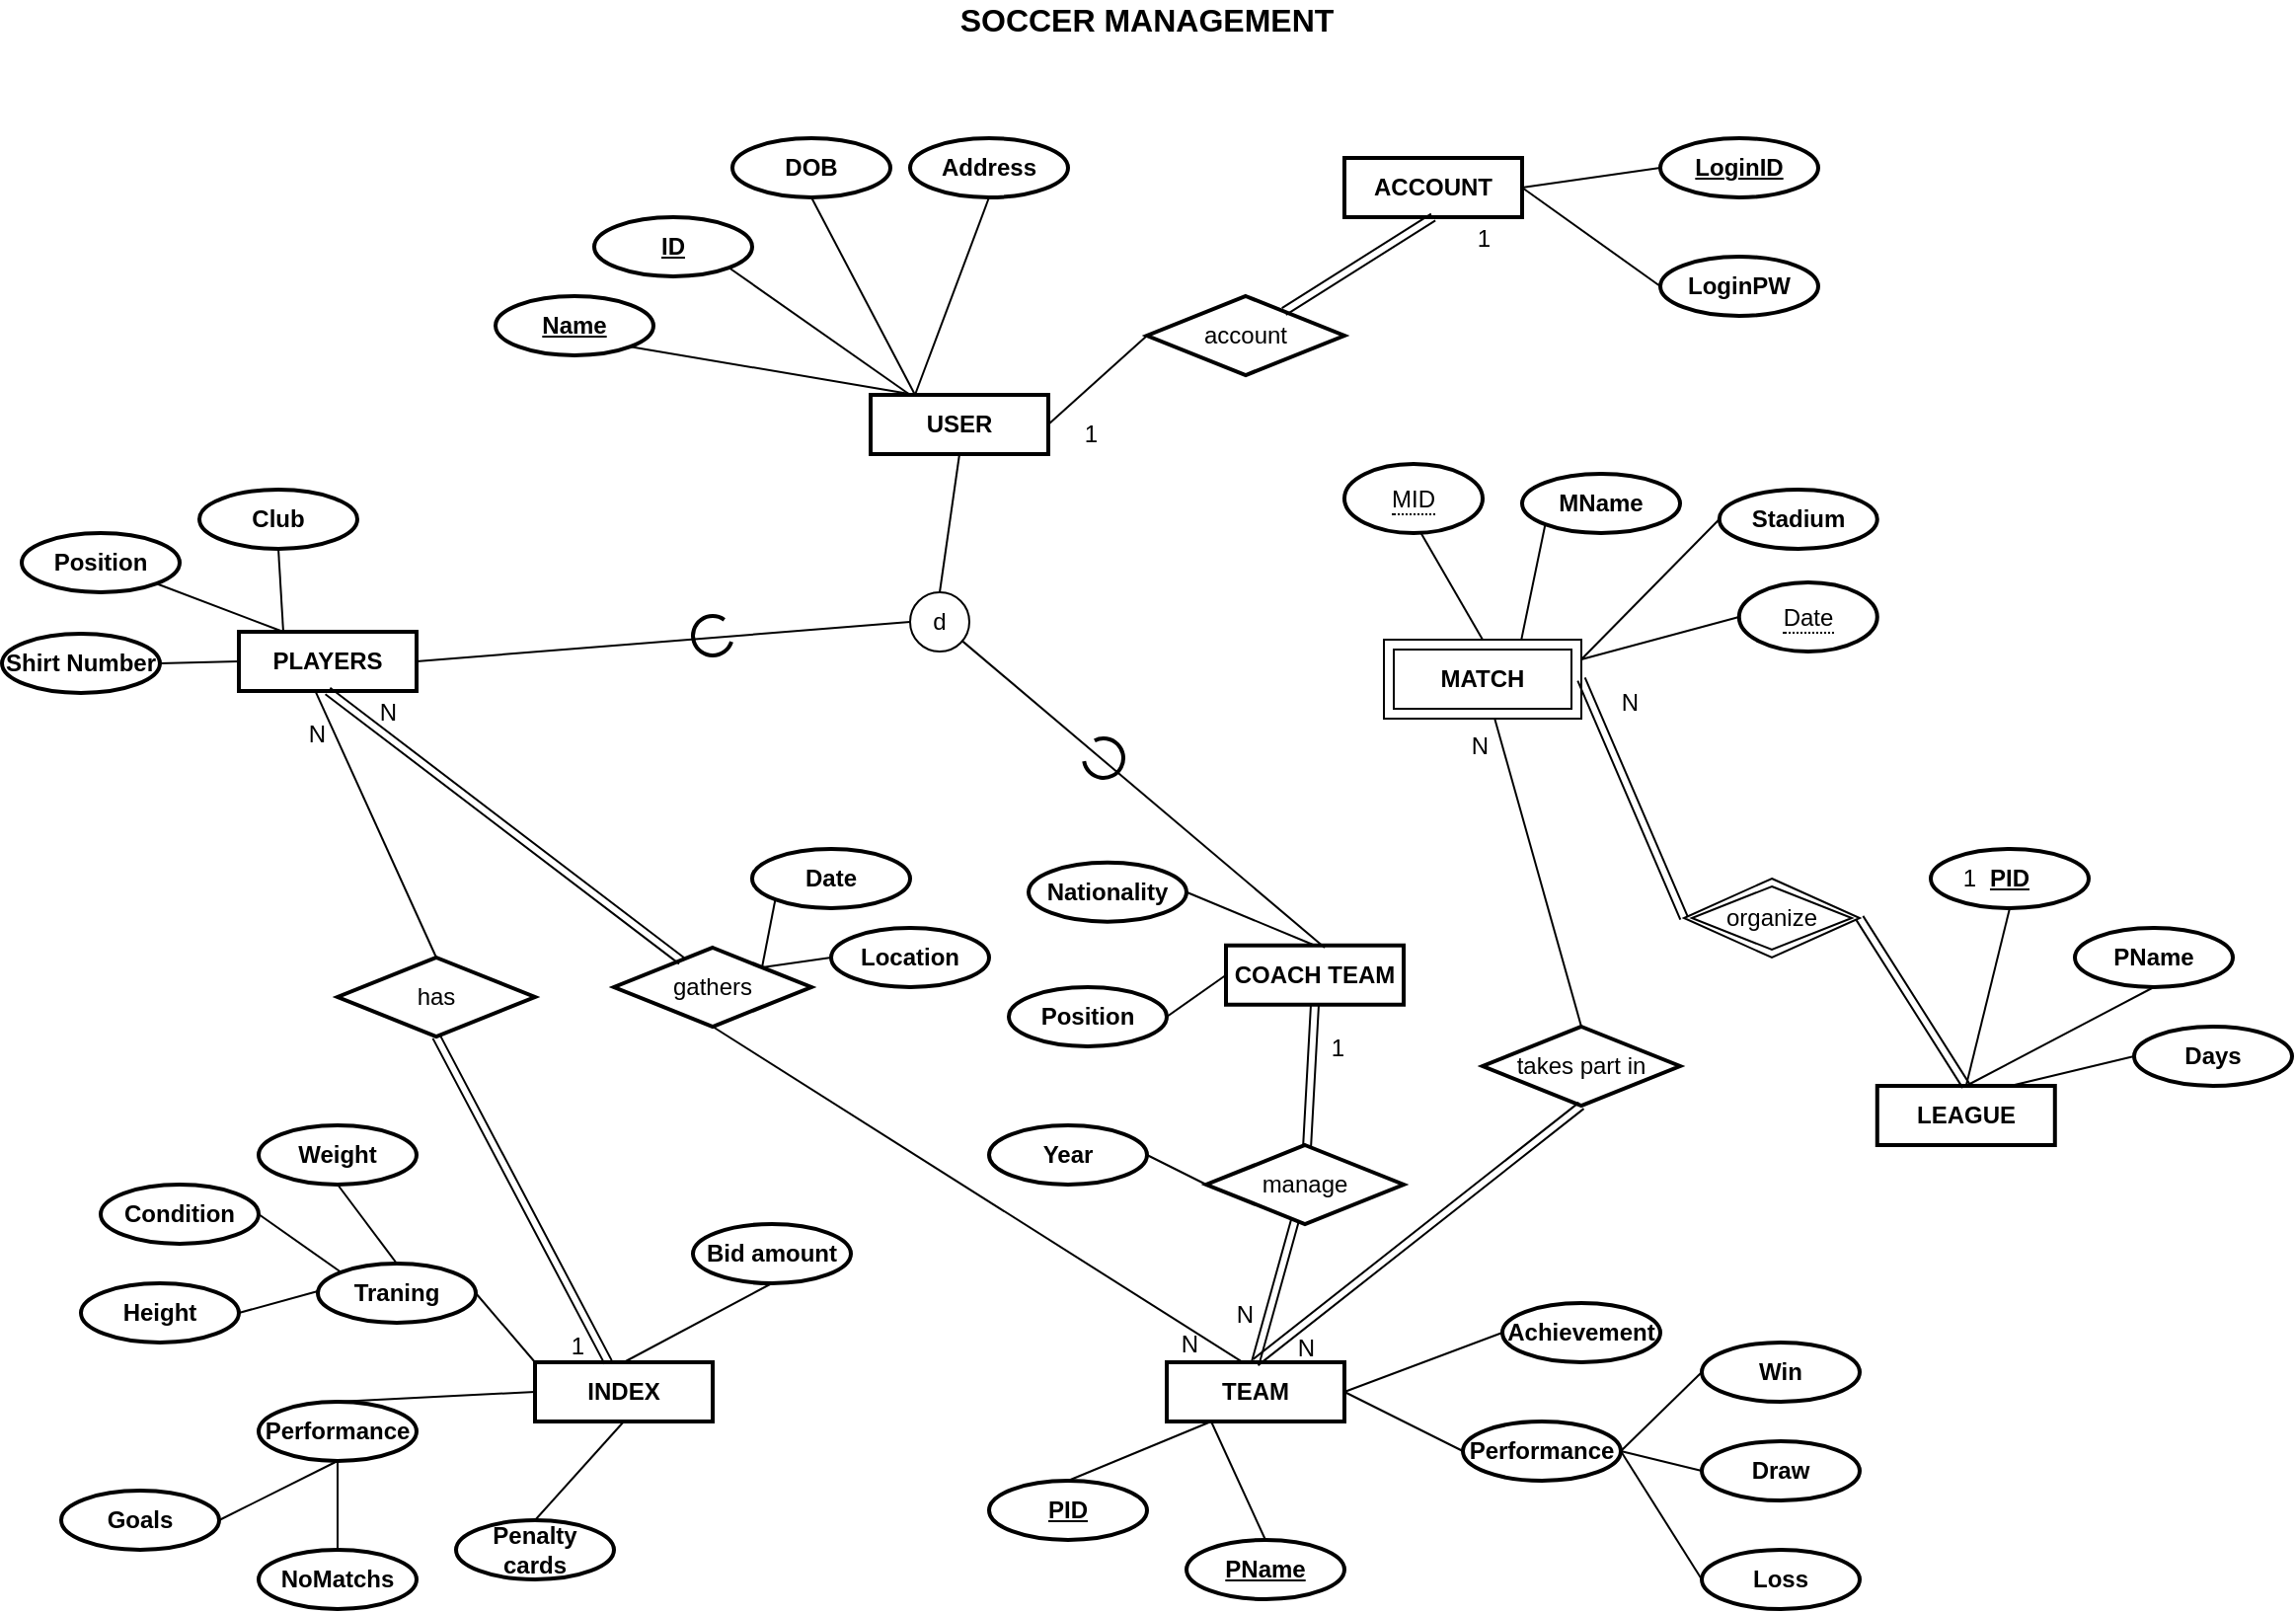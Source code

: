 <mxfile version="14.4.5" type="github">
  <diagram id="udH00ynw8GB3pCjKfQQe" name="Page-1">
    <mxGraphModel dx="1652" dy="1632" grid="1" gridSize="10" guides="1" tooltips="1" connect="1" arrows="1" fold="1" page="1" pageScale="1" pageWidth="827" pageHeight="1169" math="0" shadow="0">
      <root>
        <mxCell id="0" />
        <mxCell id="1" parent="0" />
        <mxCell id="oWUO9L_G3Eso75ve9gdb-1" value="TEAM" style="whiteSpace=wrap;html=1;align=center;fontStyle=1;strokeWidth=2;" parent="1" vertex="1">
          <mxGeometry x="440" y="490" width="90" height="30" as="geometry" />
        </mxCell>
        <mxCell id="oWUO9L_G3Eso75ve9gdb-2" value="COACH TEAM" style="whiteSpace=wrap;html=1;align=center;fontStyle=1;strokeWidth=2;" parent="1" vertex="1">
          <mxGeometry x="470" y="278.87" width="90" height="30" as="geometry" />
        </mxCell>
        <mxCell id="oWUO9L_G3Eso75ve9gdb-3" value="INDEX" style="whiteSpace=wrap;html=1;align=center;fontStyle=1;strokeWidth=2;" parent="1" vertex="1">
          <mxGeometry x="120" y="490" width="90" height="30" as="geometry" />
        </mxCell>
        <mxCell id="oWUO9L_G3Eso75ve9gdb-4" value="PLAYERS" style="whiteSpace=wrap;html=1;align=center;fontStyle=1;strokeWidth=2;" parent="1" vertex="1">
          <mxGeometry x="-30" y="120" width="90" height="30" as="geometry" />
        </mxCell>
        <mxCell id="oWUO9L_G3Eso75ve9gdb-5" value="Club" style="ellipse;whiteSpace=wrap;html=1;align=center;strokeWidth=2;fontStyle=1" parent="1" vertex="1">
          <mxGeometry x="-50" y="48" width="80" height="30" as="geometry" />
        </mxCell>
        <mxCell id="oWUO9L_G3Eso75ve9gdb-6" value="Shirt Number" style="ellipse;whiteSpace=wrap;html=1;align=center;strokeWidth=2;fontStyle=1" parent="1" vertex="1">
          <mxGeometry x="-150" y="121" width="80" height="30" as="geometry" />
        </mxCell>
        <mxCell id="oWUO9L_G3Eso75ve9gdb-7" value="Address" style="ellipse;whiteSpace=wrap;html=1;align=center;strokeWidth=2;fontStyle=1" parent="1" vertex="1">
          <mxGeometry x="310" y="-130" width="80" height="30" as="geometry" />
        </mxCell>
        <mxCell id="oWUO9L_G3Eso75ve9gdb-9" value="DOB" style="ellipse;whiteSpace=wrap;html=1;align=center;strokeWidth=2;fontStyle=1" parent="1" vertex="1">
          <mxGeometry x="220" y="-130" width="80" height="30" as="geometry" />
        </mxCell>
        <mxCell id="oWUO9L_G3Eso75ve9gdb-10" value="Name" style="ellipse;whiteSpace=wrap;html=1;align=center;strokeWidth=2;fontStyle=5" parent="1" vertex="1">
          <mxGeometry x="100" y="-50" width="80" height="30" as="geometry" />
        </mxCell>
        <mxCell id="oWUO9L_G3Eso75ve9gdb-11" value="ID" style="ellipse;whiteSpace=wrap;html=1;align=center;strokeWidth=2;fontStyle=5" parent="1" vertex="1">
          <mxGeometry x="150" y="-90" width="80" height="30" as="geometry" />
        </mxCell>
        <mxCell id="oWUO9L_G3Eso75ve9gdb-15" value="Performance" style="ellipse;whiteSpace=wrap;html=1;align=center;strokeWidth=2;fontStyle=1" parent="1" vertex="1">
          <mxGeometry x="-20" y="510" width="80" height="30" as="geometry" />
        </mxCell>
        <mxCell id="oWUO9L_G3Eso75ve9gdb-16" value="Penalty cards" style="ellipse;whiteSpace=wrap;html=1;align=center;strokeWidth=2;fontStyle=1" parent="1" vertex="1">
          <mxGeometry x="80" y="570" width="80" height="30" as="geometry" />
        </mxCell>
        <mxCell id="oWUO9L_G3Eso75ve9gdb-17" value="Goals" style="ellipse;whiteSpace=wrap;html=1;align=center;strokeWidth=2;fontStyle=1" parent="1" vertex="1">
          <mxGeometry x="-120" y="555" width="80" height="30" as="geometry" />
        </mxCell>
        <mxCell id="oWUO9L_G3Eso75ve9gdb-18" value="NoMatchs" style="ellipse;whiteSpace=wrap;html=1;align=center;strokeWidth=2;fontStyle=1" parent="1" vertex="1">
          <mxGeometry x="-20" y="585" width="80" height="30" as="geometry" />
        </mxCell>
        <mxCell id="oWUO9L_G3Eso75ve9gdb-19" value="Traning" style="ellipse;whiteSpace=wrap;html=1;align=center;strokeWidth=2;fontStyle=1" parent="1" vertex="1">
          <mxGeometry x="10" y="440" width="80" height="30" as="geometry" />
        </mxCell>
        <mxCell id="oWUO9L_G3Eso75ve9gdb-20" value="Weight" style="ellipse;whiteSpace=wrap;html=1;align=center;strokeWidth=2;fontStyle=1" parent="1" vertex="1">
          <mxGeometry x="-20" y="370" width="80" height="30" as="geometry" />
        </mxCell>
        <mxCell id="oWUO9L_G3Eso75ve9gdb-21" value="Height" style="ellipse;whiteSpace=wrap;html=1;align=center;strokeWidth=2;fontStyle=1" parent="1" vertex="1">
          <mxGeometry x="-110" y="450" width="80" height="30" as="geometry" />
        </mxCell>
        <mxCell id="oWUO9L_G3Eso75ve9gdb-23" value="Position" style="ellipse;whiteSpace=wrap;html=1;align=center;strokeWidth=2;fontStyle=1" parent="1" vertex="1">
          <mxGeometry x="-140" y="70" width="80" height="30" as="geometry" />
        </mxCell>
        <mxCell id="oWUO9L_G3Eso75ve9gdb-24" value="Bid amount" style="ellipse;whiteSpace=wrap;html=1;align=center;strokeWidth=2;fontStyle=1" parent="1" vertex="1">
          <mxGeometry x="200" y="420" width="80" height="30" as="geometry" />
        </mxCell>
        <mxCell id="oWUO9L_G3Eso75ve9gdb-27" value="Condition" style="ellipse;whiteSpace=wrap;html=1;align=center;strokeWidth=2;fontStyle=1" parent="1" vertex="1">
          <mxGeometry x="-100" y="400" width="80" height="30" as="geometry" />
        </mxCell>
        <mxCell id="oWUO9L_G3Eso75ve9gdb-29" value="PID" style="ellipse;whiteSpace=wrap;html=1;align=center;strokeWidth=2;fontStyle=5" parent="1" vertex="1">
          <mxGeometry x="350" y="550" width="80" height="30" as="geometry" />
        </mxCell>
        <mxCell id="oWUO9L_G3Eso75ve9gdb-30" value="PName" style="ellipse;whiteSpace=wrap;html=1;align=center;strokeWidth=2;fontStyle=5" parent="1" vertex="1">
          <mxGeometry x="450" y="580" width="80" height="30" as="geometry" />
        </mxCell>
        <mxCell id="oWUO9L_G3Eso75ve9gdb-36" value="Position" style="ellipse;whiteSpace=wrap;html=1;align=center;strokeWidth=2;fontStyle=1" parent="1" vertex="1">
          <mxGeometry x="360" y="300" width="80" height="30" as="geometry" />
        </mxCell>
        <mxCell id="oWUO9L_G3Eso75ve9gdb-38" value="Nationality" style="ellipse;whiteSpace=wrap;html=1;align=center;strokeWidth=2;fontStyle=1" parent="1" vertex="1">
          <mxGeometry x="370" y="236.87" width="80" height="30" as="geometry" />
        </mxCell>
        <mxCell id="oWUO9L_G3Eso75ve9gdb-39" value="" style="endArrow=none;html=1;rounded=0;exitX=0.25;exitY=0;exitDx=0;exitDy=0;entryX=0.5;entryY=1;entryDx=0;entryDy=0;" parent="1" source="DCwG-aBtx-RIxP0tlwsp-3" target="oWUO9L_G3Eso75ve9gdb-9" edge="1">
          <mxGeometry relative="1" as="geometry">
            <mxPoint x="180" y="240" as="sourcePoint" />
            <mxPoint x="340" y="240" as="targetPoint" />
          </mxGeometry>
        </mxCell>
        <mxCell id="oWUO9L_G3Eso75ve9gdb-40" value="" style="endArrow=none;html=1;rounded=0;exitX=0.25;exitY=0;exitDx=0;exitDy=0;entryX=0.5;entryY=1;entryDx=0;entryDy=0;" parent="1" source="oWUO9L_G3Eso75ve9gdb-4" edge="1" target="oWUO9L_G3Eso75ve9gdb-5">
          <mxGeometry relative="1" as="geometry">
            <mxPoint x="70" y="130" as="sourcePoint" />
            <mxPoint x="50" y="50" as="targetPoint" />
          </mxGeometry>
        </mxCell>
        <mxCell id="oWUO9L_G3Eso75ve9gdb-41" value="" style="endArrow=none;html=1;rounded=0;exitX=0.25;exitY=0;exitDx=0;exitDy=0;entryX=1;entryY=1;entryDx=0;entryDy=0;" parent="1" source="DCwG-aBtx-RIxP0tlwsp-3" target="oWUO9L_G3Eso75ve9gdb-10" edge="1">
          <mxGeometry relative="1" as="geometry">
            <mxPoint x="47.5" y="130" as="sourcePoint" />
            <mxPoint x="60" y="60" as="targetPoint" />
          </mxGeometry>
        </mxCell>
        <mxCell id="oWUO9L_G3Eso75ve9gdb-42" value="" style="endArrow=none;html=1;rounded=0;entryX=1;entryY=1;entryDx=0;entryDy=0;" parent="1" target="oWUO9L_G3Eso75ve9gdb-11" edge="1">
          <mxGeometry relative="1" as="geometry">
            <mxPoint x="310" as="sourcePoint" />
            <mxPoint x="-40" y="78" as="targetPoint" />
          </mxGeometry>
        </mxCell>
        <mxCell id="oWUO9L_G3Eso75ve9gdb-43" value="" style="endArrow=none;html=1;rounded=0;entryX=1;entryY=0.5;entryDx=0;entryDy=0;exitX=0;exitY=0.5;exitDx=0;exitDy=0;" parent="1" source="oWUO9L_G3Eso75ve9gdb-4" target="oWUO9L_G3Eso75ve9gdb-6" edge="1">
          <mxGeometry relative="1" as="geometry">
            <mxPoint x="-10" y="120" as="sourcePoint" />
            <mxPoint x="-70" y="105" as="targetPoint" />
          </mxGeometry>
        </mxCell>
        <mxCell id="oWUO9L_G3Eso75ve9gdb-44" value="" style="endArrow=none;html=1;rounded=0;entryX=0.5;entryY=1;entryDx=0;entryDy=0;exitX=0.25;exitY=0;exitDx=0;exitDy=0;" parent="1" source="DCwG-aBtx-RIxP0tlwsp-3" target="oWUO9L_G3Eso75ve9gdb-7" edge="1">
          <mxGeometry relative="1" as="geometry">
            <mxPoint x="-30" y="150" as="sourcePoint" />
            <mxPoint x="-60" y="175" as="targetPoint" />
          </mxGeometry>
        </mxCell>
        <mxCell id="oWUO9L_G3Eso75ve9gdb-45" value="" style="endArrow=none;html=1;rounded=0;entryX=1;entryY=1;entryDx=0;entryDy=0;exitX=0.25;exitY=0;exitDx=0;exitDy=0;" parent="1" source="oWUO9L_G3Eso75ve9gdb-4" target="oWUO9L_G3Eso75ve9gdb-23" edge="1">
          <mxGeometry relative="1" as="geometry">
            <mxPoint y="120" as="sourcePoint" />
            <mxPoint y="200" as="targetPoint" />
          </mxGeometry>
        </mxCell>
        <mxCell id="oWUO9L_G3Eso75ve9gdb-50" value="" style="endArrow=none;html=1;rounded=0;exitX=0.5;exitY=1;exitDx=0;exitDy=0;entryX=0.5;entryY=0;entryDx=0;entryDy=0;" parent="1" source="oWUO9L_G3Eso75ve9gdb-20" target="oWUO9L_G3Eso75ve9gdb-19" edge="1">
          <mxGeometry relative="1" as="geometry">
            <mxPoint x="330" y="430" as="sourcePoint" />
            <mxPoint x="490" y="430" as="targetPoint" />
          </mxGeometry>
        </mxCell>
        <mxCell id="oWUO9L_G3Eso75ve9gdb-51" value="" style="endArrow=none;html=1;rounded=0;exitX=1;exitY=0.5;exitDx=0;exitDy=0;entryX=0;entryY=0;entryDx=0;entryDy=0;" parent="1" source="oWUO9L_G3Eso75ve9gdb-27" target="oWUO9L_G3Eso75ve9gdb-19" edge="1">
          <mxGeometry relative="1" as="geometry">
            <mxPoint x="30" y="410" as="sourcePoint" />
            <mxPoint x="60" y="450" as="targetPoint" />
          </mxGeometry>
        </mxCell>
        <mxCell id="oWUO9L_G3Eso75ve9gdb-52" value="" style="endArrow=none;html=1;rounded=0;exitX=1;exitY=0.5;exitDx=0;exitDy=0;" parent="1" source="oWUO9L_G3Eso75ve9gdb-21" edge="1">
          <mxGeometry relative="1" as="geometry">
            <mxPoint x="-10" y="425" as="sourcePoint" />
            <mxPoint x="10" y="454" as="targetPoint" />
          </mxGeometry>
        </mxCell>
        <mxCell id="oWUO9L_G3Eso75ve9gdb-53" value="" style="endArrow=none;html=1;rounded=0;exitX=0.5;exitY=0;exitDx=0;exitDy=0;entryX=0;entryY=0.5;entryDx=0;entryDy=0;" parent="1" source="oWUO9L_G3Eso75ve9gdb-15" target="oWUO9L_G3Eso75ve9gdb-3" edge="1">
          <mxGeometry relative="1" as="geometry">
            <mxPoint x="-20" y="475" as="sourcePoint" />
            <mxPoint x="20" y="464" as="targetPoint" />
          </mxGeometry>
        </mxCell>
        <mxCell id="oWUO9L_G3Eso75ve9gdb-54" value="" style="endArrow=none;html=1;rounded=0;exitX=0.5;exitY=1;exitDx=0;exitDy=0;entryX=0.5;entryY=0;entryDx=0;entryDy=0;" parent="1" source="oWUO9L_G3Eso75ve9gdb-24" target="oWUO9L_G3Eso75ve9gdb-3" edge="1">
          <mxGeometry relative="1" as="geometry">
            <mxPoint x="30" y="520" as="sourcePoint" />
            <mxPoint x="130" y="515" as="targetPoint" />
          </mxGeometry>
        </mxCell>
        <mxCell id="oWUO9L_G3Eso75ve9gdb-55" value="" style="endArrow=none;html=1;rounded=0;exitX=0.5;exitY=1;exitDx=0;exitDy=0;entryX=0.5;entryY=0;entryDx=0;entryDy=0;" parent="1" source="oWUO9L_G3Eso75ve9gdb-3" target="oWUO9L_G3Eso75ve9gdb-16" edge="1">
          <mxGeometry relative="1" as="geometry">
            <mxPoint x="160" y="460" as="sourcePoint" />
            <mxPoint x="175" y="500" as="targetPoint" />
          </mxGeometry>
        </mxCell>
        <mxCell id="oWUO9L_G3Eso75ve9gdb-56" value="" style="endArrow=none;html=1;rounded=0;exitX=0.5;exitY=1;exitDx=0;exitDy=0;entryX=0.5;entryY=0;entryDx=0;entryDy=0;" parent="1" source="oWUO9L_G3Eso75ve9gdb-15" target="oWUO9L_G3Eso75ve9gdb-18" edge="1">
          <mxGeometry relative="1" as="geometry">
            <mxPoint x="175" y="530" as="sourcePoint" />
            <mxPoint x="130" y="580" as="targetPoint" />
          </mxGeometry>
        </mxCell>
        <mxCell id="oWUO9L_G3Eso75ve9gdb-57" value="" style="endArrow=none;html=1;rounded=0;exitX=0.5;exitY=1;exitDx=0;exitDy=0;entryX=1;entryY=0.5;entryDx=0;entryDy=0;" parent="1" source="oWUO9L_G3Eso75ve9gdb-15" target="oWUO9L_G3Eso75ve9gdb-17" edge="1">
          <mxGeometry relative="1" as="geometry">
            <mxPoint x="30" y="550" as="sourcePoint" />
            <mxPoint x="30" y="595" as="targetPoint" />
          </mxGeometry>
        </mxCell>
        <mxCell id="oWUO9L_G3Eso75ve9gdb-58" value="" style="endArrow=none;html=1;rounded=0;exitX=1;exitY=0.5;exitDx=0;exitDy=0;entryX=0;entryY=0;entryDx=0;entryDy=0;" parent="1" source="oWUO9L_G3Eso75ve9gdb-19" target="oWUO9L_G3Eso75ve9gdb-3" edge="1">
          <mxGeometry relative="1" as="geometry">
            <mxPoint x="30" y="520" as="sourcePoint" />
            <mxPoint x="130" y="515" as="targetPoint" />
          </mxGeometry>
        </mxCell>
        <mxCell id="oWUO9L_G3Eso75ve9gdb-60" value="" style="endArrow=none;html=1;rounded=0;entryX=1;entryY=0.5;entryDx=0;entryDy=0;exitX=0.5;exitY=0;exitDx=0;exitDy=0;" parent="1" source="oWUO9L_G3Eso75ve9gdb-2" target="oWUO9L_G3Eso75ve9gdb-38" edge="1">
          <mxGeometry relative="1" as="geometry">
            <mxPoint x="502.5" y="288.87" as="sourcePoint" />
            <mxPoint x="480" y="258.87" as="targetPoint" />
          </mxGeometry>
        </mxCell>
        <mxCell id="oWUO9L_G3Eso75ve9gdb-61" value="" style="endArrow=none;html=1;rounded=0;entryX=1;entryY=0.5;entryDx=0;entryDy=0;exitX=0;exitY=0.5;exitDx=0;exitDy=0;" parent="1" target="oWUO9L_G3Eso75ve9gdb-36" edge="1" source="oWUO9L_G3Eso75ve9gdb-2">
          <mxGeometry relative="1" as="geometry">
            <mxPoint x="515" y="279" as="sourcePoint" />
            <mxPoint x="579.04" y="240.28" as="targetPoint" />
          </mxGeometry>
        </mxCell>
        <mxCell id="oWUO9L_G3Eso75ve9gdb-63" value="" style="endArrow=none;html=1;rounded=0;exitX=0.5;exitY=0;exitDx=0;exitDy=0;entryX=0.25;entryY=1;entryDx=0;entryDy=0;" parent="1" source="oWUO9L_G3Eso75ve9gdb-29" target="oWUO9L_G3Eso75ve9gdb-1" edge="1">
          <mxGeometry relative="1" as="geometry">
            <mxPoint x="330" y="600" as="sourcePoint" />
            <mxPoint x="490" y="600" as="targetPoint" />
          </mxGeometry>
        </mxCell>
        <mxCell id="oWUO9L_G3Eso75ve9gdb-64" value="" style="endArrow=none;html=1;rounded=0;exitX=0.5;exitY=0;exitDx=0;exitDy=0;entryX=0.25;entryY=1;entryDx=0;entryDy=0;" parent="1" source="oWUO9L_G3Eso75ve9gdb-30" target="oWUO9L_G3Eso75ve9gdb-1" edge="1">
          <mxGeometry relative="1" as="geometry">
            <mxPoint x="400" y="560" as="sourcePoint" />
            <mxPoint x="472.5" y="530" as="targetPoint" />
          </mxGeometry>
        </mxCell>
        <mxCell id="oWUO9L_G3Eso75ve9gdb-65" value="Achievement" style="ellipse;whiteSpace=wrap;html=1;align=center;strokeWidth=2;fontStyle=1" parent="1" vertex="1">
          <mxGeometry x="610" y="460" width="80" height="30" as="geometry" />
        </mxCell>
        <mxCell id="oWUO9L_G3Eso75ve9gdb-67" value="Performance" style="ellipse;whiteSpace=wrap;html=1;align=center;strokeWidth=2;fontStyle=1" parent="1" vertex="1">
          <mxGeometry x="590" y="520" width="80" height="30" as="geometry" />
        </mxCell>
        <mxCell id="oWUO9L_G3Eso75ve9gdb-68" value="Draw" style="ellipse;whiteSpace=wrap;html=1;align=center;strokeWidth=2;fontStyle=1" parent="1" vertex="1">
          <mxGeometry x="711" y="530" width="80" height="30" as="geometry" />
        </mxCell>
        <mxCell id="oWUO9L_G3Eso75ve9gdb-69" value="Win" style="ellipse;whiteSpace=wrap;html=1;align=center;strokeWidth=2;fontStyle=1" parent="1" vertex="1">
          <mxGeometry x="711" y="480" width="80" height="30" as="geometry" />
        </mxCell>
        <mxCell id="oWUO9L_G3Eso75ve9gdb-70" value="Loss" style="ellipse;whiteSpace=wrap;html=1;align=center;strokeWidth=2;fontStyle=1" parent="1" vertex="1">
          <mxGeometry x="711" y="585" width="80" height="30" as="geometry" />
        </mxCell>
        <mxCell id="oWUO9L_G3Eso75ve9gdb-71" value="" style="endArrow=none;html=1;rounded=0;entryX=0;entryY=0.5;entryDx=0;entryDy=0;exitX=1;exitY=0.5;exitDx=0;exitDy=0;" parent="1" source="oWUO9L_G3Eso75ve9gdb-1" target="oWUO9L_G3Eso75ve9gdb-65" edge="1">
          <mxGeometry relative="1" as="geometry">
            <mxPoint x="330" y="430" as="sourcePoint" />
            <mxPoint x="490" y="430" as="targetPoint" />
          </mxGeometry>
        </mxCell>
        <mxCell id="oWUO9L_G3Eso75ve9gdb-72" value="" style="endArrow=none;html=1;rounded=0;entryX=0;entryY=0.5;entryDx=0;entryDy=0;exitX=1;exitY=0.5;exitDx=0;exitDy=0;" parent="1" source="oWUO9L_G3Eso75ve9gdb-1" target="oWUO9L_G3Eso75ve9gdb-67" edge="1">
          <mxGeometry relative="1" as="geometry">
            <mxPoint x="540" y="515" as="sourcePoint" />
            <mxPoint x="620" y="485" as="targetPoint" />
          </mxGeometry>
        </mxCell>
        <mxCell id="oWUO9L_G3Eso75ve9gdb-73" value="" style="endArrow=none;html=1;rounded=0;entryX=0;entryY=0.5;entryDx=0;entryDy=0;exitX=1;exitY=0.5;exitDx=0;exitDy=0;" parent="1" source="oWUO9L_G3Eso75ve9gdb-67" target="oWUO9L_G3Eso75ve9gdb-69" edge="1">
          <mxGeometry relative="1" as="geometry">
            <mxPoint x="540" y="515" as="sourcePoint" />
            <mxPoint x="600" y="545" as="targetPoint" />
          </mxGeometry>
        </mxCell>
        <mxCell id="oWUO9L_G3Eso75ve9gdb-74" value="" style="endArrow=none;html=1;rounded=0;entryX=0;entryY=0.5;entryDx=0;entryDy=0;exitX=1;exitY=0.5;exitDx=0;exitDy=0;" parent="1" source="oWUO9L_G3Eso75ve9gdb-67" target="oWUO9L_G3Eso75ve9gdb-68" edge="1">
          <mxGeometry relative="1" as="geometry">
            <mxPoint x="680" y="545" as="sourcePoint" />
            <mxPoint x="721" y="505" as="targetPoint" />
          </mxGeometry>
        </mxCell>
        <mxCell id="oWUO9L_G3Eso75ve9gdb-75" value="" style="endArrow=none;html=1;rounded=0;entryX=0;entryY=0.5;entryDx=0;entryDy=0;exitX=1;exitY=0.5;exitDx=0;exitDy=0;" parent="1" source="oWUO9L_G3Eso75ve9gdb-67" target="oWUO9L_G3Eso75ve9gdb-70" edge="1">
          <mxGeometry relative="1" as="geometry">
            <mxPoint x="680" y="545" as="sourcePoint" />
            <mxPoint x="721" y="555" as="targetPoint" />
          </mxGeometry>
        </mxCell>
        <mxCell id="oWUO9L_G3Eso75ve9gdb-76" value="has" style="shape=rhombus;perimeter=rhombusPerimeter;whiteSpace=wrap;html=1;align=center;strokeWidth=2;" parent="1" vertex="1">
          <mxGeometry x="20" y="285" width="100" height="40" as="geometry" />
        </mxCell>
        <mxCell id="oWUO9L_G3Eso75ve9gdb-78" value="gathers" style="shape=rhombus;perimeter=rhombusPerimeter;whiteSpace=wrap;html=1;align=center;strokeWidth=2;" parent="1" vertex="1">
          <mxGeometry x="160" y="280" width="100" height="40" as="geometry" />
        </mxCell>
        <mxCell id="oWUO9L_G3Eso75ve9gdb-79" value="manage" style="shape=rhombus;perimeter=rhombusPerimeter;whiteSpace=wrap;html=1;align=center;strokeWidth=2;" parent="1" vertex="1">
          <mxGeometry x="460" y="380" width="100" height="40" as="geometry" />
        </mxCell>
        <mxCell id="oWUO9L_G3Eso75ve9gdb-80" value="takes part in" style="shape=rhombus;perimeter=rhombusPerimeter;whiteSpace=wrap;html=1;align=center;strokeWidth=2;" parent="1" vertex="1">
          <mxGeometry x="600" y="320" width="100" height="40" as="geometry" />
        </mxCell>
        <mxCell id="oWUO9L_G3Eso75ve9gdb-83" value="" style="shape=link;html=1;rounded=0;exitX=0.342;exitY=0.165;exitDx=0;exitDy=0;entryX=0.5;entryY=1;entryDx=0;entryDy=0;exitPerimeter=0;" parent="1" source="oWUO9L_G3Eso75ve9gdb-78" target="oWUO9L_G3Eso75ve9gdb-4" edge="1">
          <mxGeometry relative="1" as="geometry">
            <mxPoint x="325" y="330" as="sourcePoint" />
            <mxPoint x="450" y="515" as="targetPoint" />
          </mxGeometry>
        </mxCell>
        <mxCell id="oWUO9L_G3Eso75ve9gdb-84" value="N" style="resizable=0;html=1;align=right;verticalAlign=bottom;" parent="oWUO9L_G3Eso75ve9gdb-83" connectable="0" vertex="1">
          <mxGeometry x="1" relative="1" as="geometry">
            <mxPoint x="35.31" y="20.09" as="offset" />
          </mxGeometry>
        </mxCell>
        <mxCell id="oWUO9L_G3Eso75ve9gdb-85" value="" style="shape=link;html=1;rounded=0;entryX=0.5;entryY=1;entryDx=0;entryDy=0;" parent="1" source="oWUO9L_G3Eso75ve9gdb-79" target="oWUO9L_G3Eso75ve9gdb-2" edge="1">
          <mxGeometry relative="1" as="geometry">
            <mxPoint x="140" y="288.87" as="sourcePoint" />
            <mxPoint x="300" y="288.87" as="targetPoint" />
          </mxGeometry>
        </mxCell>
        <mxCell id="oWUO9L_G3Eso75ve9gdb-86" value="1" style="resizable=0;html=1;align=right;verticalAlign=bottom;" parent="oWUO9L_G3Eso75ve9gdb-85" connectable="0" vertex="1">
          <mxGeometry x="1" relative="1" as="geometry">
            <mxPoint x="15.12" y="30.74" as="offset" />
          </mxGeometry>
        </mxCell>
        <mxCell id="oWUO9L_G3Eso75ve9gdb-87" value="" style="shape=link;html=1;rounded=0;entryX=0.5;entryY=0;entryDx=0;entryDy=0;" parent="1" source="oWUO9L_G3Eso75ve9gdb-79" target="oWUO9L_G3Eso75ve9gdb-1" edge="1">
          <mxGeometry relative="1" as="geometry">
            <mxPoint x="606.495" y="406.598" as="sourcePoint" />
            <mxPoint x="670" y="355" as="targetPoint" />
          </mxGeometry>
        </mxCell>
        <mxCell id="oWUO9L_G3Eso75ve9gdb-88" value="N" style="resizable=0;html=1;align=right;verticalAlign=bottom;" parent="oWUO9L_G3Eso75ve9gdb-87" connectable="0" vertex="1">
          <mxGeometry x="1" relative="1" as="geometry">
            <mxPoint x="30.23" y="1.81" as="offset" />
          </mxGeometry>
        </mxCell>
        <mxCell id="oWUO9L_G3Eso75ve9gdb-89" value="" style="shape=link;html=1;rounded=0;exitX=0.5;exitY=1;exitDx=0;exitDy=0;" parent="1" source="oWUO9L_G3Eso75ve9gdb-76" target="oWUO9L_G3Eso75ve9gdb-3" edge="1">
          <mxGeometry relative="1" as="geometry">
            <mxPoint x="330" y="340" as="sourcePoint" />
            <mxPoint x="490" y="340" as="targetPoint" />
          </mxGeometry>
        </mxCell>
        <mxCell id="oWUO9L_G3Eso75ve9gdb-90" value="1" style="resizable=0;html=1;align=right;verticalAlign=bottom;" parent="oWUO9L_G3Eso75ve9gdb-89" connectable="0" vertex="1">
          <mxGeometry x="1" relative="1" as="geometry">
            <mxPoint x="-11.97" y="0.17" as="offset" />
          </mxGeometry>
        </mxCell>
        <mxCell id="oWUO9L_G3Eso75ve9gdb-91" value="" style="endArrow=none;html=1;rounded=0;exitX=0.433;exitY=1.02;exitDx=0;exitDy=0;exitPerimeter=0;entryX=0.5;entryY=0;entryDx=0;entryDy=0;" parent="1" source="oWUO9L_G3Eso75ve9gdb-4" target="oWUO9L_G3Eso75ve9gdb-76" edge="1">
          <mxGeometry relative="1" as="geometry">
            <mxPoint x="330" y="340" as="sourcePoint" />
            <mxPoint x="490" y="340" as="targetPoint" />
          </mxGeometry>
        </mxCell>
        <mxCell id="oWUO9L_G3Eso75ve9gdb-92" value="N" style="resizable=0;html=1;align=right;verticalAlign=bottom;" parent="1" connectable="0" vertex="1">
          <mxGeometry x="52.997" y="179.999" as="geometry">
            <mxPoint x="-38" y="1" as="offset" />
          </mxGeometry>
        </mxCell>
        <mxCell id="oWUO9L_G3Eso75ve9gdb-93" value="" style="shape=link;html=1;rounded=0;entryX=0.5;entryY=0;entryDx=0;entryDy=0;exitX=0.5;exitY=1;exitDx=0;exitDy=0;" parent="1" source="oWUO9L_G3Eso75ve9gdb-80" target="oWUO9L_G3Eso75ve9gdb-1" edge="1">
          <mxGeometry relative="1" as="geometry">
            <mxPoint x="330" y="340" as="sourcePoint" />
            <mxPoint x="490" y="340" as="targetPoint" />
          </mxGeometry>
        </mxCell>
        <mxCell id="oWUO9L_G3Eso75ve9gdb-94" value="N" style="resizable=0;html=1;align=right;verticalAlign=bottom;" parent="oWUO9L_G3Eso75ve9gdb-93" connectable="0" vertex="1">
          <mxGeometry x="1" relative="1" as="geometry">
            <mxPoint x="-28.98" y="-0.19" as="offset" />
          </mxGeometry>
        </mxCell>
        <mxCell id="oWUO9L_G3Eso75ve9gdb-95" value="" style="endArrow=none;html=1;rounded=0;entryX=0.5;entryY=1;entryDx=0;entryDy=0;exitX=0.5;exitY=0;exitDx=0;exitDy=0;" parent="1" source="oWUO9L_G3Eso75ve9gdb-80" edge="1">
          <mxGeometry relative="1" as="geometry">
            <mxPoint x="330" y="340" as="sourcePoint" />
            <mxPoint x="605" y="160" as="targetPoint" />
          </mxGeometry>
        </mxCell>
        <mxCell id="oWUO9L_G3Eso75ve9gdb-99" value="Date" style="ellipse;whiteSpace=wrap;html=1;align=center;strokeWidth=2;fontStyle=1" parent="1" vertex="1">
          <mxGeometry x="230" y="230" width="80" height="30" as="geometry" />
        </mxCell>
        <mxCell id="oWUO9L_G3Eso75ve9gdb-100" value="Location" style="ellipse;whiteSpace=wrap;html=1;align=center;strokeWidth=2;fontStyle=1" parent="1" vertex="1">
          <mxGeometry x="270" y="270" width="80" height="30" as="geometry" />
        </mxCell>
        <mxCell id="oWUO9L_G3Eso75ve9gdb-101" value="" style="endArrow=none;html=1;rounded=0;entryX=0;entryY=1;entryDx=0;entryDy=0;exitX=1;exitY=0;exitDx=0;exitDy=0;" parent="1" source="oWUO9L_G3Eso75ve9gdb-78" target="oWUO9L_G3Eso75ve9gdb-99" edge="1">
          <mxGeometry relative="1" as="geometry">
            <mxPoint x="330" y="340" as="sourcePoint" />
            <mxPoint x="490" y="340" as="targetPoint" />
          </mxGeometry>
        </mxCell>
        <mxCell id="oWUO9L_G3Eso75ve9gdb-102" value="" style="endArrow=none;html=1;rounded=0;entryX=0;entryY=0.5;entryDx=0;entryDy=0;exitX=1;exitY=0;exitDx=0;exitDy=0;" parent="1" source="oWUO9L_G3Eso75ve9gdb-78" target="oWUO9L_G3Eso75ve9gdb-100" edge="1">
          <mxGeometry relative="1" as="geometry">
            <mxPoint x="285" y="335" as="sourcePoint" />
            <mxPoint x="311.716" y="285.607" as="targetPoint" />
          </mxGeometry>
        </mxCell>
        <mxCell id="oWUO9L_G3Eso75ve9gdb-103" value="Year" style="ellipse;whiteSpace=wrap;html=1;align=center;strokeWidth=2;fontStyle=1" parent="1" vertex="1">
          <mxGeometry x="350" y="370" width="80" height="30" as="geometry" />
        </mxCell>
        <mxCell id="oWUO9L_G3Eso75ve9gdb-104" value="" style="endArrow=none;html=1;rounded=0;entryX=1;entryY=0.5;entryDx=0;entryDy=0;exitX=0;exitY=0.5;exitDx=0;exitDy=0;" parent="1" target="oWUO9L_G3Eso75ve9gdb-103" edge="1" source="oWUO9L_G3Eso75ve9gdb-79">
          <mxGeometry relative="1" as="geometry">
            <mxPoint x="440" y="358.87" as="sourcePoint" />
            <mxPoint x="300" y="288.87" as="targetPoint" />
          </mxGeometry>
        </mxCell>
        <mxCell id="oWUO9L_G3Eso75ve9gdb-107" value="" style="endArrow=none;html=1;rounded=0;entryX=0;entryY=0.5;entryDx=0;entryDy=0;exitX=1;exitY=0.25;exitDx=0;exitDy=0;" parent="1" source="arUYGnkb_9BR7SVIHVMS-79" edge="1" target="arUYGnkb_9BR7SVIHVMS-84">
          <mxGeometry relative="1" as="geometry">
            <mxPoint x="330" y="340" as="sourcePoint" />
            <mxPoint x="480" y="90" as="targetPoint" />
          </mxGeometry>
        </mxCell>
        <mxCell id="oWUO9L_G3Eso75ve9gdb-109" value="SOCCER MANAGEMENT" style="text;html=1;strokeColor=none;fillColor=none;align=center;verticalAlign=middle;whiteSpace=wrap;rounded=0;fontStyle=1;fontSize=16;" parent="1" vertex="1">
          <mxGeometry x="329.89" y="-200" width="200" height="20" as="geometry" />
        </mxCell>
        <mxCell id="oWUO9L_G3Eso75ve9gdb-110" value="" style="endArrow=none;html=1;rounded=0;fontSize=16;entryX=0.422;entryY=-0.01;entryDx=0;entryDy=0;entryPerimeter=0;exitX=0.5;exitY=1;exitDx=0;exitDy=0;" parent="1" source="oWUO9L_G3Eso75ve9gdb-78" target="oWUO9L_G3Eso75ve9gdb-1" edge="1">
          <mxGeometry relative="1" as="geometry">
            <mxPoint x="230" y="330" as="sourcePoint" />
            <mxPoint x="390" y="330" as="targetPoint" />
          </mxGeometry>
        </mxCell>
        <mxCell id="oWUO9L_G3Eso75ve9gdb-111" value="N" style="resizable=0;html=1;align=right;verticalAlign=bottom;" parent="oWUO9L_G3Eso75ve9gdb-110" connectable="0" vertex="1">
          <mxGeometry x="1" relative="1" as="geometry">
            <mxPoint x="7.06" y="-14.67" as="offset" />
          </mxGeometry>
        </mxCell>
        <mxCell id="arUYGnkb_9BR7SVIHVMS-49" value="LEAGUE" style="whiteSpace=wrap;html=1;align=center;fontStyle=1;strokeWidth=2;" parent="1" vertex="1">
          <mxGeometry x="799.89" y="350" width="90" height="30" as="geometry" />
        </mxCell>
        <mxCell id="arUYGnkb_9BR7SVIHVMS-50" value="PID" style="ellipse;whiteSpace=wrap;html=1;align=center;strokeWidth=2;fontStyle=5" parent="1" vertex="1">
          <mxGeometry x="827" y="230" width="80" height="30" as="geometry" />
        </mxCell>
        <mxCell id="arUYGnkb_9BR7SVIHVMS-51" value="PName" style="ellipse;whiteSpace=wrap;html=1;align=center;strokeWidth=2;fontStyle=1" parent="1" vertex="1">
          <mxGeometry x="900" y="270" width="80" height="30" as="geometry" />
        </mxCell>
        <mxCell id="arUYGnkb_9BR7SVIHVMS-52" value="Days" style="ellipse;whiteSpace=wrap;html=1;align=center;strokeWidth=2;fontStyle=1" parent="1" vertex="1">
          <mxGeometry x="930" y="320" width="80" height="30" as="geometry" />
        </mxCell>
        <mxCell id="arUYGnkb_9BR7SVIHVMS-53" value="" style="endArrow=none;html=1;rounded=0;exitX=0.5;exitY=1;exitDx=0;exitDy=0;entryX=0.5;entryY=0;entryDx=0;entryDy=0;" parent="1" source="arUYGnkb_9BR7SVIHVMS-50" target="arUYGnkb_9BR7SVIHVMS-49" edge="1">
          <mxGeometry relative="1" as="geometry">
            <mxPoint x="709.89" y="234" as="sourcePoint" />
            <mxPoint x="869.89" y="234" as="targetPoint" />
          </mxGeometry>
        </mxCell>
        <mxCell id="arUYGnkb_9BR7SVIHVMS-54" value="" style="endArrow=none;html=1;rounded=0;exitX=0.5;exitY=1;exitDx=0;exitDy=0;entryX=0.5;entryY=0;entryDx=0;entryDy=0;" parent="1" source="arUYGnkb_9BR7SVIHVMS-51" target="arUYGnkb_9BR7SVIHVMS-49" edge="1">
          <mxGeometry relative="1" as="geometry">
            <mxPoint x="918.174" y="77.607" as="sourcePoint" />
            <mxPoint x="972.39" y="124" as="targetPoint" />
          </mxGeometry>
        </mxCell>
        <mxCell id="arUYGnkb_9BR7SVIHVMS-56" value="" style="endArrow=none;html=1;rounded=0;exitX=0;exitY=0.5;exitDx=0;exitDy=0;entryX=0.75;entryY=0;entryDx=0;entryDy=0;" parent="1" source="arUYGnkb_9BR7SVIHVMS-52" target="arUYGnkb_9BR7SVIHVMS-49" edge="1">
          <mxGeometry relative="1" as="geometry">
            <mxPoint x="1089.89" y="72" as="sourcePoint" />
            <mxPoint x="1030" y="120" as="targetPoint" />
          </mxGeometry>
        </mxCell>
        <mxCell id="arUYGnkb_9BR7SVIHVMS-58" value="organize" style="shape=rhombus;double=1;perimeter=rhombusPerimeter;whiteSpace=wrap;html=1;align=center;" parent="1" vertex="1">
          <mxGeometry x="702.0" y="245" width="89" height="40" as="geometry" />
        </mxCell>
        <mxCell id="arUYGnkb_9BR7SVIHVMS-71" value="MName" style="ellipse;whiteSpace=wrap;html=1;align=center;strokeWidth=2;fontStyle=1" parent="1" vertex="1">
          <mxGeometry x="620" y="40" width="80" height="30" as="geometry" />
        </mxCell>
        <mxCell id="arUYGnkb_9BR7SVIHVMS-73" value="Stadium" style="ellipse;whiteSpace=wrap;html=1;align=center;strokeWidth=2;fontStyle=1" parent="1" vertex="1">
          <mxGeometry x="719.89" y="48" width="80" height="30" as="geometry" />
        </mxCell>
        <mxCell id="arUYGnkb_9BR7SVIHVMS-74" value="" style="endArrow=none;html=1;rounded=0;entryX=0.5;entryY=0;entryDx=0;entryDy=0;" parent="1" target="arUYGnkb_9BR7SVIHVMS-79" edge="1">
          <mxGeometry relative="1" as="geometry">
            <mxPoint x="568.548" y="69.654" as="sourcePoint" />
            <mxPoint x="512.5" y="172" as="targetPoint" />
          </mxGeometry>
        </mxCell>
        <mxCell id="arUYGnkb_9BR7SVIHVMS-75" value="" style="endArrow=none;html=1;rounded=0;exitX=0;exitY=1;exitDx=0;exitDy=0;entryX=0.693;entryY=0.039;entryDx=0;entryDy=0;entryPerimeter=0;" parent="1" source="arUYGnkb_9BR7SVIHVMS-71" target="arUYGnkb_9BR7SVIHVMS-79" edge="1">
          <mxGeometry relative="1" as="geometry">
            <mxPoint x="648.284" y="145.607" as="sourcePoint" />
            <mxPoint x="535" y="172" as="targetPoint" />
          </mxGeometry>
        </mxCell>
        <mxCell id="arUYGnkb_9BR7SVIHVMS-77" value="" style="endArrow=none;html=1;rounded=0;exitX=0;exitY=0.5;exitDx=0;exitDy=0;entryX=1;entryY=0.25;entryDx=0;entryDy=0;" parent="1" source="arUYGnkb_9BR7SVIHVMS-73" target="arUYGnkb_9BR7SVIHVMS-79" edge="1">
          <mxGeometry relative="1" as="geometry">
            <mxPoint x="820" y="140" as="sourcePoint" />
            <mxPoint x="580" y="179.5" as="targetPoint" />
          </mxGeometry>
        </mxCell>
        <mxCell id="arUYGnkb_9BR7SVIHVMS-78" value="N" style="resizable=0;html=1;align=right;verticalAlign=bottom;" parent="1" connectable="0" vertex="1">
          <mxGeometry x="740.002" y="236.865" as="geometry">
            <mxPoint x="-137" y="-50" as="offset" />
          </mxGeometry>
        </mxCell>
        <mxCell id="arUYGnkb_9BR7SVIHVMS-79" value="MATCH" style="shape=ext;margin=3;double=1;whiteSpace=wrap;html=1;align=center;fontStyle=1" parent="1" vertex="1">
          <mxGeometry x="550" y="124" width="100" height="40" as="geometry" />
        </mxCell>
        <mxCell id="arUYGnkb_9BR7SVIHVMS-84" value="&lt;span style=&quot;border-bottom: 1px dotted&quot;&gt;Date&lt;/span&gt;" style="ellipse;whiteSpace=wrap;html=1;align=center;strokeWidth=2;" parent="1" vertex="1">
          <mxGeometry x="729.89" y="95" width="70" height="35" as="geometry" />
        </mxCell>
        <mxCell id="arUYGnkb_9BR7SVIHVMS-85" value="&lt;span style=&quot;border-bottom: 1px dotted&quot;&gt;MID&lt;/span&gt;" style="ellipse;whiteSpace=wrap;html=1;align=center;strokeWidth=2;" parent="1" vertex="1">
          <mxGeometry x="530" y="35" width="70" height="35" as="geometry" />
        </mxCell>
        <mxCell id="arUYGnkb_9BR7SVIHVMS-86" value="" style="shape=link;html=1;rounded=0;entryX=1;entryY=0.5;entryDx=0;entryDy=0;exitX=0;exitY=0.5;exitDx=0;exitDy=0;" parent="1" source="arUYGnkb_9BR7SVIHVMS-58" target="arUYGnkb_9BR7SVIHVMS-79" edge="1">
          <mxGeometry relative="1" as="geometry">
            <mxPoint x="560" y="300" as="sourcePoint" />
            <mxPoint x="488.97" y="500.21" as="targetPoint" />
          </mxGeometry>
        </mxCell>
        <mxCell id="arUYGnkb_9BR7SVIHVMS-87" value="N" style="resizable=0;html=1;align=right;verticalAlign=bottom;" parent="arUYGnkb_9BR7SVIHVMS-86" connectable="0" vertex="1">
          <mxGeometry x="1" relative="1" as="geometry">
            <mxPoint x="29.4" y="19.97" as="offset" />
          </mxGeometry>
        </mxCell>
        <mxCell id="arUYGnkb_9BR7SVIHVMS-88" value="" style="shape=link;html=1;rounded=0;entryX=1;entryY=0.5;entryDx=0;entryDy=0;exitX=0.5;exitY=0;exitDx=0;exitDy=0;" parent="1" source="arUYGnkb_9BR7SVIHVMS-49" target="arUYGnkb_9BR7SVIHVMS-58" edge="1">
          <mxGeometry relative="1" as="geometry">
            <mxPoint x="781" y="139.0" as="sourcePoint" />
            <mxPoint x="660" y="154.0" as="targetPoint" />
          </mxGeometry>
        </mxCell>
        <mxCell id="arUYGnkb_9BR7SVIHVMS-89" value="1" style="resizable=0;html=1;align=right;verticalAlign=bottom;" parent="arUYGnkb_9BR7SVIHVMS-88" connectable="0" vertex="1">
          <mxGeometry x="1" relative="1" as="geometry">
            <mxPoint x="59.8" y="-11.98" as="offset" />
          </mxGeometry>
        </mxCell>
        <mxCell id="DCwG-aBtx-RIxP0tlwsp-3" value="USER" style="whiteSpace=wrap;html=1;align=center;fontStyle=1;strokeWidth=2;" vertex="1" parent="1">
          <mxGeometry x="290" width="90" height="30" as="geometry" />
        </mxCell>
        <mxCell id="DCwG-aBtx-RIxP0tlwsp-4" value="" style="endArrow=none;html=1;rounded=0;entryX=1;entryY=0.5;entryDx=0;entryDy=0;exitX=0;exitY=0.5;exitDx=0;exitDy=0;" edge="1" parent="1" source="DCwG-aBtx-RIxP0tlwsp-9" target="oWUO9L_G3Eso75ve9gdb-4">
          <mxGeometry relative="1" as="geometry">
            <mxPoint x="280" y="110" as="sourcePoint" />
            <mxPoint x="-60" y="620" as="targetPoint" />
          </mxGeometry>
        </mxCell>
        <mxCell id="DCwG-aBtx-RIxP0tlwsp-7" value="" style="endArrow=none;html=1;rounded=0;" edge="1" parent="1" target="DCwG-aBtx-RIxP0tlwsp-9">
          <mxGeometry relative="1" as="geometry">
            <mxPoint x="520" y="280" as="sourcePoint" />
            <mxPoint x="320" y="120" as="targetPoint" />
          </mxGeometry>
        </mxCell>
        <mxCell id="DCwG-aBtx-RIxP0tlwsp-9" value="d" style="ellipse;whiteSpace=wrap;html=1;aspect=fixed;" vertex="1" parent="1">
          <mxGeometry x="310" y="100" width="30" height="30" as="geometry" />
        </mxCell>
        <mxCell id="DCwG-aBtx-RIxP0tlwsp-11" value="" style="endArrow=none;html=1;rounded=0;entryX=0.5;entryY=1;entryDx=0;entryDy=0;exitX=0.5;exitY=0;exitDx=0;exitDy=0;" edge="1" parent="1" source="DCwG-aBtx-RIxP0tlwsp-9" target="DCwG-aBtx-RIxP0tlwsp-3">
          <mxGeometry relative="1" as="geometry">
            <mxPoint x="530" y="290" as="sourcePoint" />
            <mxPoint x="346.451" y="134.689" as="targetPoint" />
          </mxGeometry>
        </mxCell>
        <mxCell id="DCwG-aBtx-RIxP0tlwsp-18" value="ACCOUNT" style="whiteSpace=wrap;html=1;align=center;fontStyle=1;strokeWidth=2;" vertex="1" parent="1">
          <mxGeometry x="530" y="-120" width="90" height="30" as="geometry" />
        </mxCell>
        <mxCell id="DCwG-aBtx-RIxP0tlwsp-19" value="LoginPW" style="ellipse;whiteSpace=wrap;html=1;align=center;strokeWidth=2;fontStyle=1" vertex="1" parent="1">
          <mxGeometry x="690" y="-70" width="80" height="30" as="geometry" />
        </mxCell>
        <mxCell id="DCwG-aBtx-RIxP0tlwsp-20" value="&lt;u&gt;LoginID&lt;/u&gt;" style="ellipse;whiteSpace=wrap;html=1;align=center;strokeWidth=2;fontStyle=1" vertex="1" parent="1">
          <mxGeometry x="690" y="-130" width="80" height="30" as="geometry" />
        </mxCell>
        <mxCell id="DCwG-aBtx-RIxP0tlwsp-21" value="" style="endArrow=none;html=1;rounded=0;entryX=0;entryY=0.5;entryDx=0;entryDy=0;exitX=1;exitY=0.5;exitDx=0;exitDy=0;" edge="1" parent="1" source="DCwG-aBtx-RIxP0tlwsp-18" target="DCwG-aBtx-RIxP0tlwsp-20">
          <mxGeometry relative="1" as="geometry">
            <mxPoint x="322.5" y="10" as="sourcePoint" />
            <mxPoint x="360" y="-90" as="targetPoint" />
          </mxGeometry>
        </mxCell>
        <mxCell id="DCwG-aBtx-RIxP0tlwsp-22" value="" style="endArrow=none;html=1;rounded=0;entryX=0;entryY=0.5;entryDx=0;entryDy=0;exitX=1;exitY=0.5;exitDx=0;exitDy=0;" edge="1" parent="1" source="DCwG-aBtx-RIxP0tlwsp-18" target="DCwG-aBtx-RIxP0tlwsp-19">
          <mxGeometry relative="1" as="geometry">
            <mxPoint x="630" y="-95" as="sourcePoint" />
            <mxPoint x="700" y="-105" as="targetPoint" />
          </mxGeometry>
        </mxCell>
        <mxCell id="DCwG-aBtx-RIxP0tlwsp-23" value="account" style="shape=rhombus;perimeter=rhombusPerimeter;whiteSpace=wrap;html=1;align=center;strokeWidth=2;" vertex="1" parent="1">
          <mxGeometry x="430" y="-50" width="100" height="40" as="geometry" />
        </mxCell>
        <mxCell id="DCwG-aBtx-RIxP0tlwsp-27" value="" style="endArrow=none;html=1;rounded=0;entryX=1;entryY=0.5;entryDx=0;entryDy=0;exitX=0;exitY=0.5;exitDx=0;exitDy=0;" edge="1" parent="1" source="DCwG-aBtx-RIxP0tlwsp-23" target="DCwG-aBtx-RIxP0tlwsp-3">
          <mxGeometry relative="1" as="geometry">
            <mxPoint x="660" y="330" as="sourcePoint" />
            <mxPoint x="615" y="170" as="targetPoint" />
          </mxGeometry>
        </mxCell>
        <mxCell id="DCwG-aBtx-RIxP0tlwsp-29" value="" style="shape=link;html=1;rounded=0;entryX=0.5;entryY=1;entryDx=0;entryDy=0;" edge="1" parent="1" source="DCwG-aBtx-RIxP0tlwsp-23" target="DCwG-aBtx-RIxP0tlwsp-18">
          <mxGeometry relative="1" as="geometry">
            <mxPoint x="712" y="275" as="sourcePoint" />
            <mxPoint x="660" y="154" as="targetPoint" />
          </mxGeometry>
        </mxCell>
        <mxCell id="DCwG-aBtx-RIxP0tlwsp-30" value="1" style="resizable=0;html=1;align=right;verticalAlign=bottom;" connectable="0" vertex="1" parent="DCwG-aBtx-RIxP0tlwsp-29">
          <mxGeometry x="1" relative="1" as="geometry">
            <mxPoint x="29.4" y="19.97" as="offset" />
          </mxGeometry>
        </mxCell>
        <mxCell id="DCwG-aBtx-RIxP0tlwsp-31" value="1" style="resizable=0;html=1;align=right;verticalAlign=bottom;" connectable="0" vertex="1" parent="1">
          <mxGeometry x="630.002" y="-20.004" as="geometry">
            <mxPoint x="-225" y="49" as="offset" />
          </mxGeometry>
        </mxCell>
        <mxCell id="DCwG-aBtx-RIxP0tlwsp-32" value="" style="verticalLabelPosition=bottom;verticalAlign=top;html=1;shape=mxgraph.basic.arc;startAngle=0.3;endAngle=0.1;strokeWidth=2;" vertex="1" parent="1">
          <mxGeometry x="200" y="112" width="20" height="20" as="geometry" />
        </mxCell>
        <mxCell id="DCwG-aBtx-RIxP0tlwsp-33" value="" style="verticalLabelPosition=bottom;verticalAlign=top;html=1;shape=mxgraph.basic.arc;startAngle=0.3;endAngle=0.1;strokeWidth=2;rotation=-135;" vertex="1" parent="1">
          <mxGeometry x="398" y="174" width="20" height="20" as="geometry" />
        </mxCell>
      </root>
    </mxGraphModel>
  </diagram>
</mxfile>
